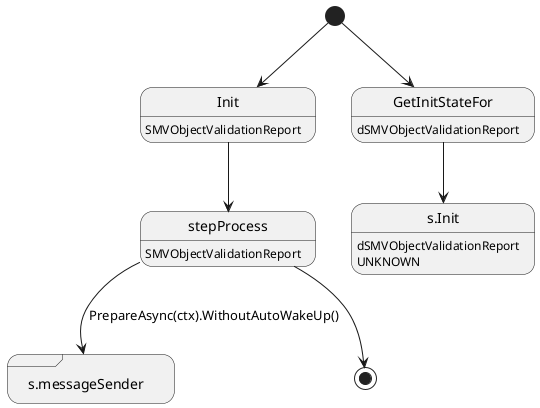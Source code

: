 @startuml
state "Init" as T01_S001
T01_S001 : SMVObjectValidationReport
[*] --> T01_S001
T01_S001 --> T01_S002
state "s.messageSender" as T01_S003 <<sdlreceive>>
state "stepProcess" as T01_S002
T01_S002 : SMVObjectValidationReport
T01_S002 --> T01_S003 : PrepareAsync(ctx).WithoutAutoWakeUp()
T01_S002 --> [*]
state "GetInitStateFor" as T00_S001
T00_S001 : dSMVObjectValidationReport
[*] --> T00_S001
state "s.Init" as T00_U001
T00_U001 : dSMVObjectValidationReport
T00_U001 : UNKNOWN 
T00_S001 --> T00_U001
@enduml
